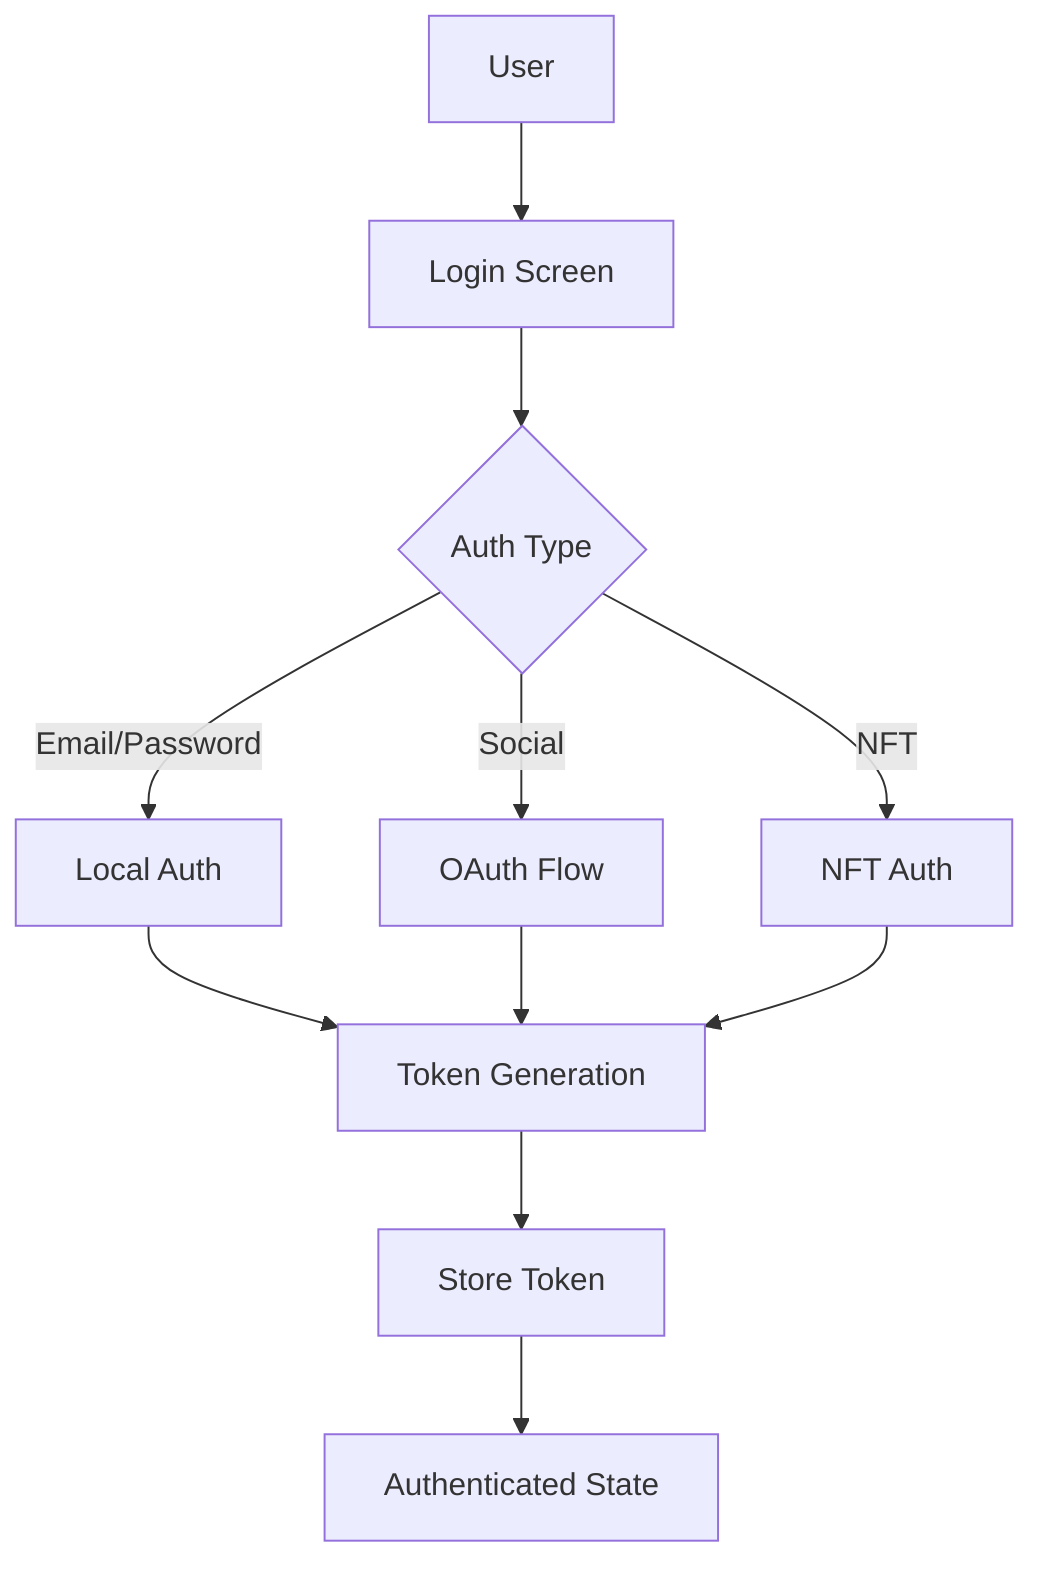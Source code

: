graph TD
    A[User] --> B[Login Screen]
    B --> C{Auth Type}
    C -->|Email/Password| D[Local Auth]
    C -->|Social| E[OAuth Flow]
    C -->|NFT| F[NFT Auth]
    D --> G[Token Generation]
    E --> G
    F --> G
    G --> H[Store Token]
    H --> I[Authenticated State]